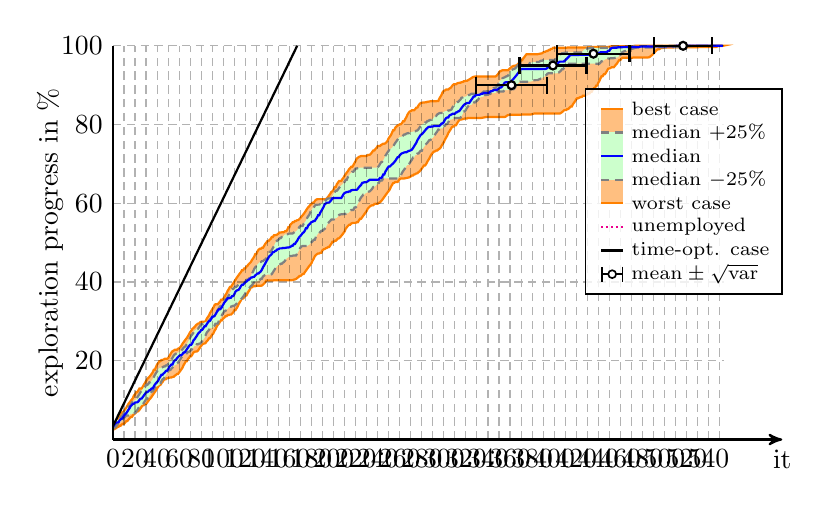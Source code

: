 \begin{tikzpicture}[thick]


% plot data, scaled to 8cm
\begin{scope}[yscale=0.05, xscale=0.014]
\draw[draw=orange, fill=orange!50] (0.00, 2.46) -- (1.00, 2.63) -- (2.00, 2.79) -- (3.00, 2.91) -- (4.00, 3.24) -- (5.00, 3.24) -- (6.00, 3.52) -- (7.00, 3.52) -- (8.00, 3.85) -- (9.00, 4.02) -- (10.00, 4.02) -- (11.00, 4.30) -- (12.00, 4.64) -- (13.00, 4.69) -- (14.00, 5.03) -- (15.00, 5.36) -- (16.00, 5.70) -- (17.00, 5.70) -- (18.00, 6.09) -- (19.00, 6.42) -- (20.00, 6.59) -- (21.00, 6.87) -- (22.00, 7.21) -- (23.00, 7.21) -- (24.00, 7.54) -- (25.00, 7.93) -- (26.00, 8.32) -- (27.00, 8.72) -- (28.00, 8.72) -- (29.00, 8.99) -- (30.00, 8.99) -- (31.00, 9.39) -- (32.00, 9.78) -- (33.00, 10.17) -- (34.00, 10.45) -- (35.00, 10.84) -- (36.00, 11.28) -- (37.00, 11.68) -- (38.00, 12.07) -- (39.00, 12.51) -- (40.00, 12.96) -- (41.00, 13.41) -- (42.00, 13.80) -- (43.00, 13.85) -- (44.00, 14.30) -- (45.00, 14.64) -- (46.00, 15.08) -- (47.00, 15.31) -- (48.00, 15.31) -- (49.00, 15.59) -- (50.00, 15.59) -- (51.00, 15.70) -- (52.00, 15.75) -- (53.00, 15.75) -- (54.00, 15.92) -- (55.00, 15.92) -- (56.00, 16.20) -- (57.00, 16.37) -- (58.00, 16.65) -- (59.00, 16.65) -- (60.00, 17.04) -- (61.00, 17.43) -- (62.00, 17.82) -- (63.00, 18.21) -- (64.00, 18.88) -- (65.00, 19.33) -- (66.00, 19.89) -- (67.00, 19.89) -- (68.00, 20.50) -- (69.00, 20.73) -- (70.00, 21.17) -- (71.00, 21.17) -- (72.00, 21.62) -- (73.00, 22.12) -- (74.00, 22.29) -- (75.00, 22.35) -- (76.00, 22.35) -- (77.00, 22.57) -- (78.00, 22.96) -- (79.00, 23.41) -- (80.00, 23.80) -- (81.00, 24.13) -- (82.00, 24.36) -- (83.00, 24.36) -- (84.00, 24.53) -- (85.00, 24.97) -- (86.00, 25.20) -- (87.00, 25.70) -- (88.00, 25.75) -- (89.00, 26.20) -- (90.00, 26.70) -- (91.00, 26.93) -- (92.00, 27.60) -- (93.00, 27.99) -- (94.00, 28.66) -- (95.00, 29.11) -- (96.00, 29.44) -- (97.00, 29.89) -- (98.00, 30.28) -- (99.00, 30.28) -- (100.00, 30.78) -- (101.00, 30.95) -- (102.00, 31.34) -- (103.00, 31.34) -- (104.00, 31.62) -- (105.00, 31.62) -- (106.00, 31.73) -- (107.00, 31.73) -- (108.00, 32.01) -- (109.00, 32.29) -- (110.00, 32.85) -- (111.00, 32.85) -- (112.00, 33.30) -- (113.00, 33.74) -- (114.00, 34.41) -- (115.00, 34.86) -- (116.00, 35.36) -- (117.00, 35.81) -- (118.00, 35.81) -- (119.00, 36.09) -- (120.00, 36.59) -- (121.00, 36.59) -- (122.00, 37.15) -- (123.00, 37.60) -- (124.00, 38.04) -- (125.00, 38.66) -- (126.00, 38.66) -- (127.00, 38.94) -- (128.00, 38.94) -- (129.00, 38.94) -- (130.00, 39.05) -- (131.00, 39.05) -- (132.00, 39.05) -- (133.00, 39.05) -- (134.00, 39.05) -- (135.00, 39.11) -- (136.00, 39.33) -- (137.00, 39.61) -- (138.00, 39.94) -- (139.00, 40.39) -- (140.00, 40.39) -- (141.00, 40.39) -- (142.00, 40.39) -- (143.00, 40.39) -- (144.00, 40.39) -- (145.00, 40.39) -- (146.00, 40.45) -- (147.00, 40.45) -- (148.00, 40.45) -- (149.00, 40.45) -- (150.00, 40.45) -- (151.00, 40.45) -- (152.00, 40.45) -- (153.00, 40.45) -- (154.00, 40.45) -- (155.00, 40.45) -- (156.00, 40.45) -- (157.00, 40.45) -- (158.00, 40.45) -- (159.00, 40.45) -- (160.00, 40.45) -- (161.00, 40.45) -- (162.00, 40.45) -- (163.00, 40.50) -- (164.00, 40.61) -- (165.00, 40.67) -- (166.00, 40.78) -- (167.00, 41.01) -- (168.00, 41.23) -- (169.00, 41.51) -- (170.00, 41.51) -- (171.00, 41.79) -- (172.00, 42.07) -- (173.00, 42.07) -- (174.00, 42.51) -- (175.00, 42.91) -- (176.00, 43.30) -- (177.00, 43.69) -- (178.00, 44.08) -- (179.00, 44.41) -- (180.00, 44.80) -- (181.00, 45.47) -- (182.00, 45.92) -- (183.00, 46.54) -- (184.00, 46.87) -- (185.00, 47.09) -- (186.00, 47.26) -- (187.00, 47.26) -- (188.00, 47.43) -- (189.00, 47.43) -- (190.00, 48.10) -- (191.00, 48.32) -- (192.00, 48.38) -- (193.00, 48.60) -- (194.00, 48.66) -- (195.00, 48.88) -- (196.00, 48.88) -- (197.00, 49.33) -- (198.00, 49.72) -- (199.00, 50.22) -- (200.00, 50.22) -- (201.00, 50.50) -- (202.00, 50.50) -- (203.00, 50.78) -- (204.00, 51.06) -- (205.00, 51.12) -- (206.00, 51.40) -- (207.00, 51.73) -- (208.00, 52.07) -- (209.00, 52.46) -- (210.00, 52.85) -- (211.00, 53.52) -- (212.00, 53.91) -- (213.00, 54.25) -- (214.00, 54.53) -- (215.00, 54.53) -- (216.00, 54.86) -- (217.00, 54.97) -- (218.00, 55.03) -- (219.00, 55.03) -- (220.00, 55.03) -- (221.00, 55.20) -- (222.00, 55.20) -- (223.00, 55.64) -- (224.00, 56.09) -- (225.00, 56.09) -- (226.00, 56.48) -- (227.00, 56.87) -- (228.00, 57.26) -- (229.00, 57.65) -- (230.00, 58.04) -- (231.00, 58.66) -- (232.00, 58.94) -- (233.00, 59.22) -- (234.00, 59.39) -- (235.00, 59.50) -- (236.00, 59.50) -- (237.00, 59.83) -- (238.00, 59.89) -- (239.00, 59.89) -- (240.00, 59.89) -- (241.00, 60.11) -- (242.00, 60.22) -- (243.00, 60.50) -- (244.00, 60.84) -- (245.00, 61.23) -- (246.00, 61.62) -- (247.00, 62.01) -- (248.00, 62.40) -- (249.00, 62.79) -- (250.00, 63.13) -- (251.00, 63.52) -- (252.00, 64.19) -- (253.00, 64.64) -- (254.00, 65.14) -- (255.00, 65.20) -- (256.00, 65.42) -- (257.00, 65.42) -- (258.00, 65.42) -- (259.00, 65.70) -- (260.00, 66.15) -- (261.00, 66.31) -- (262.00, 66.31) -- (263.00, 66.31) -- (264.00, 66.31) -- (265.00, 66.37) -- (266.00, 66.42) -- (267.00, 66.48) -- (268.00, 66.54) -- (269.00, 66.65) -- (270.00, 66.82) -- (271.00, 67.04) -- (272.00, 67.04) -- (273.00, 67.32) -- (274.00, 67.37) -- (275.00, 67.60) -- (276.00, 67.60) -- (277.00, 67.93) -- (278.00, 68.10) -- (279.00, 68.44) -- (280.00, 68.83) -- (281.00, 69.22) -- (282.00, 69.61) -- (283.00, 69.61) -- (284.00, 70.00) -- (285.00, 70.56) -- (286.00, 71.01) -- (287.00, 71.45) -- (288.00, 72.07) -- (289.00, 72.51) -- (290.00, 72.85) -- (291.00, 73.13) -- (292.00, 73.18) -- (293.00, 73.41) -- (294.00, 73.41) -- (295.00, 73.69) -- (296.00, 73.85) -- (297.00, 74.13) -- (298.00, 74.64) -- (299.00, 75.08) -- (300.00, 75.53) -- (301.00, 76.20) -- (302.00, 76.65) -- (303.00, 77.15) -- (304.00, 77.82) -- (305.00, 78.27) -- (306.00, 78.72) -- (307.00, 79.22) -- (308.00, 79.50) -- (309.00, 79.50) -- (310.00, 79.83) -- (311.00, 79.83) -- (312.00, 80.28) -- (313.00, 80.78) -- (314.00, 81.12) -- (315.00, 81.28) -- (316.00, 81.28) -- (317.00, 81.40) -- (318.00, 81.40) -- (319.00, 81.56) -- (320.00, 81.56) -- (321.00, 81.56) -- (322.00, 81.68) -- (323.00, 81.68) -- (324.00, 81.68) -- (325.00, 81.68) -- (326.00, 81.68) -- (327.00, 81.68) -- (328.00, 81.68) -- (329.00, 81.68) -- (330.00, 81.68) -- (331.00, 81.68) -- (332.00, 81.68) -- (333.00, 81.68) -- (334.00, 81.68) -- (335.00, 81.73) -- (336.00, 81.79) -- (337.00, 81.84) -- (338.00, 81.90) -- (339.00, 81.90) -- (340.00, 81.90) -- (341.00, 81.90) -- (342.00, 81.90) -- (343.00, 81.90) -- (344.00, 81.90) -- (345.00, 81.90) -- (346.00, 81.90) -- (347.00, 81.90) -- (348.00, 81.90) -- (349.00, 81.90) -- (350.00, 81.90) -- (351.00, 81.90) -- (352.00, 81.90) -- (353.00, 81.90) -- (354.00, 81.90) -- (355.00, 81.90) -- (356.00, 82.01) -- (357.00, 82.23) -- (358.00, 82.40) -- (359.00, 82.46) -- (360.00, 82.46) -- (361.00, 82.51) -- (362.00, 82.51) -- (363.00, 82.51) -- (364.00, 82.51) -- (365.00, 82.51) -- (366.00, 82.51) -- (367.00, 82.51) -- (368.00, 82.51) -- (369.00, 82.51) -- (370.00, 82.51) -- (371.00, 82.57) -- (372.00, 82.57) -- (373.00, 82.57) -- (374.00, 82.57) -- (375.00, 82.57) -- (376.00, 82.57) -- (377.00, 82.57) -- (378.00, 82.57) -- (379.00, 82.57) -- (380.00, 82.63) -- (381.00, 82.74) -- (382.00, 82.79) -- (383.00, 82.79) -- (384.00, 82.79) -- (385.00, 82.79) -- (386.00, 82.79) -- (387.00, 82.79) -- (388.00, 82.79) -- (389.00, 82.79) -- (390.00, 82.79) -- (391.00, 82.79) -- (392.00, 82.79) -- (393.00, 82.79) -- (394.00, 82.79) -- (395.00, 82.79) -- (396.00, 82.79) -- (397.00, 82.79) -- (398.00, 82.79) -- (399.00, 82.79) -- (400.00, 82.79) -- (401.00, 82.79) -- (402.00, 82.79) -- (403.00, 82.79) -- (404.00, 82.79) -- (405.00, 82.79) -- (406.00, 82.91) -- (407.00, 83.13) -- (408.00, 83.35) -- (409.00, 83.63) -- (410.00, 83.69) -- (411.00, 83.69) -- (412.00, 83.97) -- (413.00, 83.97) -- (414.00, 84.30) -- (415.00, 84.58) -- (416.00, 84.58) -- (417.00, 85.14) -- (418.00, 85.53) -- (419.00, 85.92) -- (420.00, 86.42) -- (421.00, 86.70) -- (422.00, 86.70) -- (423.00, 86.87) -- (424.00, 86.98) -- (425.00, 86.98) -- (426.00, 87.32) -- (427.00, 87.32) -- (428.00, 87.32) -- (429.00, 87.49) -- (430.00, 87.65) -- (431.00, 87.88) -- (432.00, 87.88) -- (433.00, 88.32) -- (434.00, 88.32) -- (435.00, 88.88) -- (436.00, 89.22) -- (437.00, 89.22) -- (438.00, 89.89) -- (439.00, 89.89) -- (440.00, 90.61) -- (441.00, 91.06) -- (442.00, 91.73) -- (443.00, 92.29) -- (444.00, 92.29) -- (445.00, 92.79) -- (446.00, 92.79) -- (447.00, 93.18) -- (448.00, 93.69) -- (449.00, 94.19) -- (450.00, 94.25) -- (451.00, 94.36) -- (452.00, 94.53) -- (453.00, 94.53) -- (454.00, 94.53) -- (455.00, 94.86) -- (456.00, 95.20) -- (457.00, 95.53) -- (458.00, 95.98) -- (459.00, 96.37) -- (460.00, 96.37) -- (461.00, 96.76) -- (462.00, 96.98) -- (463.00, 96.98) -- (464.00, 96.98) -- (465.00, 96.98) -- (466.00, 96.98) -- (467.00, 96.98) -- (468.00, 96.98) -- (469.00, 96.98) -- (470.00, 96.98) -- (471.00, 96.98) -- (472.00, 97.04) -- (473.00, 97.04) -- (474.00, 97.04) -- (475.00, 97.04) -- (476.00, 97.04) -- (477.00, 97.04) -- (478.00, 97.04) -- (479.00, 97.04) -- (480.00, 97.04) -- (481.00, 97.04) -- (482.00, 97.04) -- (483.00, 97.04) -- (484.00, 97.04) -- (485.00, 97.04) -- (486.00, 97.09) -- (487.00, 97.26) -- (488.00, 97.49) -- (489.00, 97.71) -- (490.00, 97.99) -- (491.00, 98.32) -- (492.00, 98.66) -- (493.00, 98.94) -- (494.00, 99.11) -- (495.00, 99.11) -- (496.00, 99.27) -- (497.00, 99.44) -- (498.00, 99.44) -- (499.00, 99.50) -- (500.00, 99.55) -- (501.00, 99.55) -- (502.00, 99.55) -- (503.00, 99.55) -- (504.00, 99.55) -- (505.00, 99.55) -- (506.00, 99.55) -- (507.00, 99.55) -- (508.00, 99.55) -- (509.00, 99.66) -- (510.00, 99.66) -- (511.00, 99.66) -- (512.00, 99.66) -- (513.00, 99.66) -- (514.00, 99.66) -- (515.00, 99.66) -- (516.00, 99.66) -- (517.00, 99.66) -- (518.00, 99.66) -- (519.00, 99.66) -- (520.00, 99.66) -- (521.00, 99.66) -- (522.00, 99.66) -- (523.00, 99.66) -- (524.00, 99.66) -- (525.00, 99.66) -- (526.00, 99.66) -- (527.00, 99.66) -- (528.00, 99.66) -- (529.00, 99.66) -- (530.00, 99.66) -- (531.00, 99.66) -- (532.00, 99.72) -- (533.00, 99.72) -- (534.00, 99.72) -- (535.00, 99.72) -- (536.00, 99.72) -- (537.00, 99.72) -- (538.00, 99.72) -- (539.00, 99.72) -- (540.00, 99.72) -- (541.00, 99.72) -- (542.00, 99.72) -- (543.00, 99.72) -- (544.00, 99.72) -- (545.00, 99.72) -- (546.00, 99.72) -- (547.00, 99.72) -- (548.00, 99.83) -- (549.00, 99.94) -- (550.00, 99.94) -- (551.00, 99.94) -- (552.00, 99.94) -- (553.00, 100.00) -- (553.00, 100.00) -- (552.00, 100.00) -- (551.00, 100.00) -- (550.00, 100.00) -- (549.00, 100.00) -- (548.00, 100.00) -- (547.00, 100.00) -- (546.00, 100.00) -- (545.00, 100.00) -- (544.00, 100.00) -- (543.00, 100.00) -- (542.00, 100.00) -- (541.00, 100.00) -- (540.00, 100.00) -- (539.00, 100.00) -- (538.00, 100.00) -- (537.00, 100.00) -- (536.00, 100.00) -- (535.00, 100.00) -- (534.00, 100.00) -- (533.00, 100.00) -- (532.00, 100.00) -- (531.00, 100.00) -- (530.00, 100.00) -- (529.00, 100.00) -- (528.00, 100.00) -- (527.00, 100.00) -- (526.00, 100.00) -- (525.00, 100.00) -- (524.00, 100.00) -- (523.00, 100.00) -- (522.00, 100.00) -- (521.00, 100.00) -- (520.00, 100.00) -- (519.00, 100.00) -- (518.00, 100.00) -- (517.00, 100.00) -- (516.00, 100.00) -- (515.00, 100.00) -- (514.00, 100.00) -- (513.00, 100.00) -- (512.00, 100.00) -- (511.00, 100.00) -- (510.00, 100.00) -- (509.00, 100.00) -- (508.00, 100.00) -- (507.00, 100.00) -- (506.00, 100.00) -- (505.00, 100.00) -- (504.00, 100.00) -- (503.00, 100.00) -- (502.00, 100.00) -- (501.00, 100.00) -- (500.00, 100.00) -- (499.00, 100.00) -- (498.00, 100.00) -- (497.00, 100.00) -- (496.00, 100.00) -- (495.00, 100.00) -- (494.00, 100.00) -- (493.00, 100.00) -- (492.00, 100.00) -- (491.00, 100.00) -- (490.00, 100.00) -- (489.00, 100.00) -- (488.00, 100.00) -- (487.00, 100.00) -- (486.00, 100.00) -- (485.00, 100.00) -- (484.00, 100.00) -- (483.00, 100.00) -- (482.00, 100.00) -- (481.00, 100.00) -- (480.00, 100.00) -- (479.00, 100.00) -- (478.00, 100.00) -- (477.00, 100.00) -- (476.00, 100.00) -- (475.00, 100.00) -- (474.00, 100.00) -- (473.00, 100.00) -- (472.00, 99.94) -- (471.00, 99.89) -- (470.00, 99.89) -- (469.00, 99.89) -- (468.00, 99.89) -- (467.00, 99.89) -- (466.00, 99.89) -- (465.00, 99.89) -- (464.00, 99.89) -- (463.00, 99.89) -- (462.00, 99.89) -- (461.00, 99.89) -- (460.00, 99.89) -- (459.00, 99.89) -- (458.00, 99.89) -- (457.00, 99.89) -- (456.00, 99.89) -- (455.00, 99.89) -- (454.00, 99.89) -- (453.00, 99.89) -- (452.00, 99.89) -- (451.00, 99.83) -- (450.00, 99.78) -- (449.00, 99.72) -- (448.00, 99.72) -- (447.00, 99.72) -- (446.00, 99.72) -- (445.00, 99.72) -- (444.00, 99.72) -- (443.00, 99.72) -- (442.00, 99.72) -- (441.00, 99.72) -- (440.00, 99.72) -- (439.00, 99.72) -- (438.00, 99.72) -- (437.00, 99.72) -- (436.00, 99.72) -- (435.00, 99.72) -- (434.00, 99.61) -- (433.00, 99.61) -- (432.00, 99.61) -- (431.00, 99.61) -- (430.00, 99.55) -- (429.00, 99.55) -- (428.00, 99.55) -- (427.00, 99.55) -- (426.00, 99.55) -- (425.00, 99.55) -- (424.00, 99.55) -- (423.00, 99.55) -- (422.00, 99.55) -- (421.00, 99.55) -- (420.00, 99.55) -- (419.00, 99.55) -- (418.00, 99.55) -- (417.00, 99.55) -- (416.00, 99.55) -- (415.00, 99.55) -- (414.00, 99.55) -- (413.00, 99.55) -- (412.00, 99.55) -- (411.00, 99.50) -- (410.00, 99.50) -- (409.00, 99.50) -- (408.00, 99.50) -- (407.00, 99.50) -- (406.00, 99.50) -- (405.00, 99.50) -- (404.00, 99.50) -- (403.00, 99.50) -- (402.00, 99.50) -- (401.00, 99.50) -- (400.00, 99.50) -- (399.00, 99.50) -- (398.00, 99.22) -- (397.00, 99.22) -- (396.00, 98.94) -- (395.00, 98.94) -- (394.00, 98.66) -- (393.00, 98.66) -- (392.00, 98.49) -- (391.00, 98.44) -- (390.00, 98.32) -- (389.00, 98.10) -- (388.00, 98.04) -- (387.00, 97.99) -- (386.00, 97.93) -- (385.00, 97.88) -- (384.00, 97.88) -- (383.00, 97.88) -- (382.00, 97.88) -- (381.00, 97.88) -- (380.00, 97.88) -- (379.00, 97.88) -- (378.00, 97.88) -- (377.00, 97.88) -- (376.00, 97.88) -- (375.00, 97.88) -- (374.00, 97.54) -- (373.00, 97.15) -- (372.00, 96.82) -- (371.00, 96.31) -- (370.00, 96.31) -- (369.00, 95.92) -- (368.00, 95.64) -- (367.00, 95.31) -- (366.00, 95.08) -- (365.00, 94.97) -- (364.00, 94.97) -- (363.00, 94.86) -- (362.00, 94.75) -- (361.00, 94.53) -- (360.00, 94.30) -- (359.00, 94.02) -- (358.00, 93.80) -- (357.00, 93.80) -- (356.00, 93.80) -- (355.00, 93.80) -- (354.00, 93.80) -- (353.00, 93.80) -- (352.00, 93.58) -- (351.00, 93.58) -- (350.00, 93.18) -- (349.00, 92.79) -- (348.00, 92.46) -- (347.00, 92.23) -- (346.00, 92.23) -- (345.00, 92.23) -- (344.00, 92.23) -- (343.00, 92.23) -- (342.00, 92.23) -- (341.00, 92.23) -- (340.00, 92.23) -- (339.00, 92.23) -- (338.00, 92.23) -- (337.00, 92.18) -- (336.00, 92.18) -- (335.00, 92.18) -- (334.00, 92.18) -- (333.00, 92.18) -- (332.00, 92.18) -- (331.00, 92.18) -- (330.00, 92.18) -- (329.00, 92.18) -- (328.00, 92.18) -- (327.00, 92.12) -- (326.00, 92.01) -- (325.00, 91.79) -- (324.00, 91.62) -- (323.00, 91.45) -- (322.00, 91.28) -- (321.00, 91.12) -- (320.00, 91.12) -- (319.00, 91.01) -- (318.00, 91.01) -- (317.00, 90.78) -- (316.00, 90.78) -- (315.00, 90.61) -- (314.00, 90.61) -- (313.00, 90.56) -- (312.00, 90.45) -- (311.00, 90.22) -- (310.00, 90.22) -- (309.00, 90.22) -- (308.00, 90.00) -- (307.00, 89.61) -- (306.00, 89.27) -- (305.00, 89.16) -- (304.00, 88.88) -- (303.00, 88.88) -- (302.00, 88.88) -- (301.00, 88.66) -- (300.00, 88.55) -- (299.00, 88.27) -- (298.00, 87.60) -- (297.00, 87.09) -- (296.00, 86.65) -- (295.00, 85.98) -- (294.00, 85.98) -- (293.00, 85.92) -- (292.00, 85.92) -- (291.00, 85.92) -- (290.00, 85.92) -- (289.00, 85.92) -- (288.00, 85.92) -- (287.00, 85.87) -- (286.00, 85.81) -- (285.00, 85.81) -- (284.00, 85.64) -- (283.00, 85.64) -- (282.00, 85.59) -- (281.00, 85.59) -- (280.00, 85.53) -- (279.00, 85.47) -- (278.00, 85.20) -- (277.00, 84.86) -- (276.00, 84.30) -- (275.00, 84.30) -- (274.00, 83.91) -- (273.00, 83.63) -- (272.00, 83.63) -- (271.00, 83.63) -- (270.00, 83.41) -- (269.00, 83.30) -- (268.00, 82.96) -- (267.00, 82.51) -- (266.00, 81.84) -- (265.00, 81.40) -- (264.00, 80.84) -- (263.00, 80.84) -- (262.00, 80.34) -- (261.00, 80.06) -- (260.00, 80.06) -- (259.00, 79.83) -- (258.00, 79.78) -- (257.00, 79.50) -- (256.00, 79.22) -- (255.00, 78.55) -- (254.00, 78.55) -- (253.00, 77.93) -- (252.00, 77.32) -- (251.00, 76.93) -- (250.00, 76.54) -- (249.00, 75.92) -- (248.00, 75.53) -- (247.00, 75.25) -- (246.00, 75.14) -- (245.00, 75.14) -- (244.00, 74.97) -- (243.00, 74.80) -- (242.00, 74.53) -- (241.00, 74.53) -- (240.00, 74.53) -- (239.00, 74.08) -- (238.00, 73.80) -- (237.00, 73.41) -- (236.00, 73.41) -- (235.00, 73.02) -- (234.00, 72.63) -- (233.00, 72.35) -- (232.00, 72.29) -- (231.00, 72.29) -- (230.00, 72.01) -- (229.00, 72.01) -- (228.00, 72.01) -- (227.00, 72.01) -- (226.00, 72.01) -- (225.00, 72.01) -- (224.00, 71.90) -- (223.00, 71.79) -- (222.00, 71.56) -- (221.00, 71.34) -- (220.00, 70.73) -- (219.00, 70.22) -- (218.00, 69.72) -- (217.00, 69.27) -- (216.00, 69.27) -- (215.00, 68.94) -- (214.00, 68.66) -- (213.00, 68.16) -- (212.00, 67.82) -- (211.00, 67.43) -- (210.00, 66.98) -- (209.00, 66.48) -- (208.00, 66.15) -- (207.00, 65.64) -- (206.00, 65.64) -- (205.00, 65.64) -- (204.00, 65.25) -- (203.00, 64.86) -- (202.00, 64.13) -- (201.00, 64.13) -- (200.00, 63.46) -- (199.00, 63.02) -- (198.00, 62.91) -- (197.00, 62.40) -- (196.00, 62.01) -- (195.00, 61.62) -- (194.00, 61.28) -- (193.00, 61.06) -- (192.00, 61.06) -- (191.00, 61.06) -- (190.00, 61.06) -- (189.00, 61.06) -- (188.00, 61.06) -- (187.00, 61.06) -- (186.00, 61.06) -- (185.00, 61.01) -- (184.00, 60.89) -- (183.00, 60.56) -- (182.00, 60.17) -- (181.00, 60.17) -- (180.00, 59.83) -- (179.00, 59.61) -- (178.00, 59.27) -- (177.00, 58.99) -- (176.00, 58.60) -- (175.00, 58.16) -- (174.00, 57.71) -- (173.00, 57.32) -- (172.00, 56.98) -- (171.00, 56.65) -- (170.00, 56.31) -- (169.00, 55.98) -- (168.00, 55.75) -- (167.00, 55.70) -- (166.00, 55.53) -- (165.00, 55.53) -- (164.00, 55.20) -- (163.00, 55.20) -- (162.00, 54.86) -- (161.00, 54.64) -- (160.00, 53.91) -- (159.00, 53.91) -- (158.00, 53.24) -- (157.00, 52.91) -- (156.00, 52.91) -- (155.00, 52.68) -- (154.00, 52.63) -- (153.00, 52.63) -- (152.00, 52.57) -- (151.00, 52.57) -- (150.00, 52.29) -- (149.00, 52.07) -- (148.00, 51.96) -- (147.00, 51.90) -- (146.00, 51.90) -- (145.00, 51.45) -- (144.00, 51.45) -- (143.00, 50.95) -- (142.00, 50.73) -- (141.00, 50.39) -- (140.00, 50.39) -- (139.00, 50.00) -- (138.00, 49.66) -- (137.00, 49.16) -- (136.00, 48.72) -- (135.00, 48.72) -- (134.00, 48.44) -- (133.00, 48.44) -- (132.00, 48.21) -- (131.00, 47.77) -- (130.00, 47.09) -- (129.00, 47.09) -- (128.00, 46.42) -- (127.00, 45.98) -- (126.00, 45.59) -- (125.00, 45.08) -- (124.00, 44.80) -- (123.00, 44.53) -- (122.00, 44.13) -- (121.00, 43.91) -- (120.00, 43.46) -- (119.00, 43.46) -- (118.00, 43.02) -- (117.00, 43.02) -- (116.00, 42.51) -- (115.00, 42.18) -- (114.00, 41.79) -- (113.00, 41.40) -- (112.00, 41.01) -- (111.00, 40.50) -- (110.00, 40.11) -- (109.00, 39.66) -- (108.00, 39.22) -- (107.00, 38.72) -- (106.00, 38.72) -- (105.00, 38.21) -- (104.00, 37.77) -- (103.00, 37.15) -- (102.00, 36.70) -- (101.00, 36.15) -- (100.00, 35.75) -- (99.00, 35.53) -- (98.00, 35.53) -- (97.00, 34.97) -- (96.00, 34.69) -- (95.00, 34.36) -- (94.00, 34.36) -- (93.00, 34.36) -- (92.00, 34.08) -- (91.00, 33.46) -- (90.00, 33.07) -- (89.00, 32.57) -- (88.00, 32.12) -- (87.00, 31.45) -- (86.00, 31.12) -- (85.00, 30.67) -- (84.00, 30.06) -- (83.00, 29.89) -- (82.00, 29.89) -- (81.00, 29.89) -- (80.00, 29.89) -- (79.00, 29.78) -- (78.00, 29.44) -- (77.00, 29.44) -- (76.00, 29.22) -- (75.00, 28.94) -- (74.00, 28.60) -- (73.00, 28.32) -- (72.00, 28.10) -- (71.00, 27.65) -- (70.00, 27.26) -- (69.00, 26.76) -- (68.00, 26.26) -- (67.00, 25.81) -- (66.00, 25.47) -- (65.00, 25.08) -- (64.00, 24.69) -- (63.00, 24.30) -- (62.00, 23.80) -- (61.00, 23.46) -- (60.00, 23.18) -- (59.00, 23.07) -- (58.00, 22.79) -- (57.00, 22.79) -- (56.00, 22.79) -- (55.00, 22.57) -- (54.00, 22.46) -- (53.00, 22.12) -- (52.00, 21.62) -- (51.00, 21.12) -- (50.00, 20.67) -- (49.00, 20.50) -- (48.00, 20.50) -- (47.00, 20.50) -- (46.00, 20.34) -- (45.00, 20.22) -- (44.00, 20.22) -- (43.00, 19.89) -- (42.00, 19.89) -- (41.00, 19.39) -- (40.00, 19.05) -- (39.00, 18.44) -- (38.00, 17.71) -- (37.00, 17.71) -- (36.00, 17.04) -- (35.00, 16.65) -- (34.00, 16.26) -- (33.00, 15.92) -- (32.00, 15.64) -- (31.00, 15.31) -- (30.00, 14.86) -- (29.00, 14.36) -- (28.00, 13.91) -- (27.00, 13.41) -- (26.00, 12.96) -- (25.00, 12.96) -- (24.00, 12.96) -- (23.00, 12.46) -- (22.00, 12.01) -- (21.00, 12.01) -- (20.00, 11.45) -- (19.00, 11.17) -- (18.00, 10.50) -- (17.00, 10.11) -- (16.00, 9.78) -- (15.00, 9.39) -- (14.00, 9.05) -- (13.00, 8.55) -- (12.00, 8.04) -- (11.00, 7.60) -- (10.00, 7.26) -- (9.00, 6.87) -- (8.00, 6.87) -- (7.00, 6.59) -- (6.00, 6.03) -- (5.00, 5.59) -- (4.00, 5.08) -- (3.00, 4.69) -- (2.00, 4.41) -- (1.00, 4.08) -- (0.00, 3.41);
\draw[gray, densely dashed, fill=green!20] (0.00, 2.63) -- (1.00, 2.91) -- (2.00, 3.13) -- (3.00, 3.35) -- (4.00, 3.85) -- (5.00, 4.08) -- (6.00, 4.36) -- (7.00, 4.53) -- (8.00, 4.86) -- (9.00, 5.03) -- (10.00, 5.53) -- (11.00, 5.81) -- (12.00, 6.09) -- (13.00, 6.09) -- (14.00, 6.09) -- (15.00, 6.20) -- (16.00, 6.54) -- (17.00, 6.54) -- (18.00, 6.59) -- (19.00, 6.59) -- (20.00, 6.76) -- (21.00, 7.09) -- (22.00, 7.43) -- (23.00, 7.99) -- (24.00, 8.32) -- (25.00, 8.60) -- (26.00, 8.88) -- (27.00, 8.88) -- (28.00, 9.33) -- (29.00, 9.78) -- (30.00, 10.22) -- (31.00, 10.34) -- (32.00, 10.73) -- (33.00, 11.17) -- (34.00, 11.68) -- (35.00, 12.18) -- (36.00, 12.23) -- (37.00, 12.68) -- (38.00, 13.18) -- (39.00, 13.52) -- (40.00, 13.52) -- (41.00, 13.69) -- (42.00, 13.85) -- (43.00, 14.19) -- (44.00, 14.86) -- (45.00, 15.31) -- (46.00, 15.42) -- (47.00, 16.03) -- (48.00, 16.37) -- (49.00, 16.82) -- (50.00, 17.32) -- (51.00, 17.65) -- (52.00, 17.65) -- (53.00, 17.99) -- (54.00, 18.27) -- (55.00, 18.60) -- (56.00, 18.88) -- (57.00, 18.94) -- (58.00, 19.22) -- (59.00, 19.55) -- (60.00, 19.94) -- (61.00, 20.34) -- (62.00, 20.84) -- (63.00, 21.17) -- (64.00, 21.62) -- (65.00, 21.73) -- (66.00, 21.90) -- (67.00, 21.90) -- (68.00, 22.23) -- (69.00, 22.29) -- (70.00, 22.51) -- (71.00, 22.74) -- (72.00, 23.07) -- (73.00, 23.41) -- (74.00, 23.80) -- (75.00, 23.80) -- (76.00, 24.19) -- (77.00, 24.19) -- (78.00, 24.36) -- (79.00, 24.36) -- (80.00, 24.64) -- (81.00, 25.03) -- (82.00, 25.42) -- (83.00, 25.81) -- (84.00, 26.48) -- (85.00, 27.15) -- (86.00, 27.49) -- (87.00, 27.82) -- (88.00, 28.27) -- (89.00, 28.27) -- (90.00, 28.27) -- (91.00, 28.66) -- (92.00, 28.88) -- (93.00, 29.44) -- (94.00, 29.44) -- (95.00, 29.44) -- (96.00, 30.11) -- (97.00, 30.56) -- (98.00, 31.06) -- (99.00, 31.73) -- (100.00, 32.12) -- (101.00, 32.63) -- (102.00, 32.63) -- (103.00, 33.18) -- (104.00, 33.18) -- (105.00, 33.63) -- (106.00, 33.74) -- (107.00, 33.74) -- (108.00, 33.85) -- (109.00, 33.97) -- (110.00, 33.97) -- (111.00, 34.19) -- (112.00, 34.47) -- (113.00, 34.80) -- (114.00, 35.14) -- (115.00, 35.47) -- (116.00, 35.59) -- (117.00, 35.92) -- (118.00, 36.26) -- (119.00, 36.65) -- (120.00, 37.15) -- (121.00, 37.54) -- (122.00, 37.93) -- (123.00, 38.32) -- (124.00, 38.60) -- (125.00, 38.99) -- (126.00, 39.16) -- (127.00, 39.61) -- (128.00, 39.89) -- (129.00, 40.00) -- (130.00, 40.17) -- (131.00, 40.17) -- (132.00, 40.45) -- (133.00, 40.45) -- (134.00, 40.84) -- (135.00, 40.84) -- (136.00, 41.40) -- (137.00, 41.62) -- (138.00, 41.79) -- (139.00, 41.79) -- (140.00, 41.90) -- (141.00, 41.90) -- (142.00, 41.90) -- (143.00, 41.90) -- (144.00, 42.01) -- (145.00, 42.46) -- (146.00, 42.91) -- (147.00, 43.35) -- (148.00, 43.80) -- (149.00, 44.08) -- (150.00, 44.36) -- (151.00, 44.36) -- (152.00, 44.64) -- (153.00, 44.64) -- (154.00, 44.92) -- (155.00, 45.08) -- (156.00, 45.42) -- (157.00, 45.87) -- (158.00, 46.09) -- (159.00, 46.31) -- (160.00, 46.31) -- (161.00, 46.59) -- (162.00, 46.59) -- (163.00, 46.70) -- (164.00, 46.76) -- (165.00, 46.76) -- (166.00, 46.76) -- (167.00, 47.21) -- (168.00, 47.71) -- (169.00, 48.21) -- (170.00, 48.77) -- (171.00, 49.05) -- (172.00, 49.16) -- (173.00, 49.16) -- (174.00, 49.16) -- (175.00, 49.16) -- (176.00, 49.16) -- (177.00, 49.33) -- (178.00, 49.50) -- (179.00, 49.83) -- (180.00, 50.11) -- (181.00, 50.39) -- (182.00, 50.73) -- (183.00, 50.73) -- (184.00, 51.45) -- (185.00, 51.90) -- (186.00, 52.40) -- (187.00, 52.40) -- (188.00, 52.74) -- (189.00, 53.02) -- (190.00, 53.02) -- (191.00, 53.30) -- (192.00, 53.52) -- (193.00, 53.85) -- (194.00, 54.53) -- (195.00, 54.92) -- (196.00, 55.25) -- (197.00, 55.53) -- (198.00, 55.87) -- (199.00, 55.87) -- (200.00, 55.87) -- (201.00, 56.03) -- (202.00, 56.31) -- (203.00, 56.31) -- (204.00, 56.65) -- (205.00, 57.04) -- (206.00, 57.15) -- (207.00, 57.21) -- (208.00, 57.21) -- (209.00, 57.26) -- (210.00, 57.26) -- (211.00, 57.32) -- (212.00, 57.43) -- (213.00, 57.43) -- (214.00, 57.71) -- (215.00, 57.99) -- (216.00, 58.32) -- (217.00, 58.32) -- (218.00, 58.32) -- (219.00, 58.94) -- (220.00, 58.94) -- (221.00, 59.27) -- (222.00, 59.94) -- (223.00, 60.39) -- (224.00, 61.06) -- (225.00, 61.51) -- (226.00, 61.84) -- (227.00, 62.23) -- (228.00, 62.23) -- (229.00, 62.57) -- (230.00, 62.68) -- (231.00, 62.85) -- (232.00, 62.96) -- (233.00, 63.07) -- (234.00, 63.35) -- (235.00, 63.69) -- (236.00, 64.13) -- (237.00, 64.13) -- (238.00, 64.41) -- (239.00, 64.75) -- (240.00, 64.80) -- (241.00, 65.14) -- (242.00, 65.75) -- (243.00, 65.75) -- (244.00, 65.81) -- (245.00, 66.31) -- (246.00, 66.31) -- (247.00, 66.31) -- (248.00, 66.31) -- (249.00, 66.31) -- (250.00, 66.31) -- (251.00, 66.31) -- (252.00, 66.31) -- (253.00, 66.31) -- (254.00, 66.31) -- (255.00, 66.31) -- (256.00, 66.31) -- (257.00, 66.31) -- (258.00, 66.31) -- (259.00, 66.76) -- (260.00, 67.04) -- (261.00, 67.04) -- (262.00, 67.71) -- (263.00, 68.16) -- (264.00, 68.55) -- (265.00, 68.94) -- (266.00, 69.44) -- (267.00, 69.78) -- (268.00, 69.78) -- (269.00, 70.17) -- (270.00, 70.67) -- (271.00, 71.06) -- (272.00, 71.62) -- (273.00, 71.62) -- (274.00, 72.23) -- (275.00, 72.23) -- (276.00, 72.63) -- (277.00, 72.63) -- (278.00, 73.02) -- (279.00, 73.35) -- (280.00, 73.35) -- (281.00, 73.97) -- (282.00, 74.30) -- (283.00, 74.69) -- (284.00, 75.08) -- (285.00, 75.36) -- (286.00, 75.75) -- (287.00, 76.09) -- (288.00, 76.09) -- (289.00, 76.59) -- (290.00, 76.59) -- (291.00, 77.09) -- (292.00, 77.49) -- (293.00, 77.88) -- (294.00, 78.27) -- (295.00, 78.77) -- (296.00, 78.77) -- (297.00, 79.05) -- (298.00, 79.05) -- (299.00, 79.05) -- (300.00, 79.55) -- (301.00, 79.72) -- (302.00, 80.11) -- (303.00, 80.11) -- (304.00, 80.56) -- (305.00, 81.06) -- (306.00, 81.28) -- (307.00, 81.28) -- (308.00, 81.45) -- (309.00, 81.56) -- (310.00, 81.62) -- (311.00, 81.68) -- (312.00, 81.68) -- (313.00, 81.68) -- (314.00, 81.68) -- (315.00, 81.68) -- (316.00, 82.18) -- (317.00, 82.63) -- (318.00, 83.30) -- (319.00, 83.30) -- (320.00, 83.74) -- (321.00, 84.25) -- (322.00, 84.64) -- (323.00, 84.86) -- (324.00, 85.03) -- (325.00, 85.03) -- (326.00, 85.42) -- (327.00, 85.59) -- (328.00, 85.59) -- (329.00, 85.87) -- (330.00, 85.98) -- (331.00, 86.31) -- (332.00, 86.70) -- (333.00, 86.87) -- (334.00, 87.04) -- (335.00, 87.04) -- (336.00, 87.15) -- (337.00, 87.49) -- (338.00, 87.49) -- (339.00, 87.54) -- (340.00, 87.54) -- (341.00, 87.77) -- (342.00, 87.77) -- (343.00, 87.99) -- (344.00, 87.99) -- (345.00, 87.99) -- (346.00, 88.04) -- (347.00, 88.10) -- (348.00, 88.38) -- (349.00, 88.38) -- (350.00, 88.38) -- (351.00, 88.38) -- (352.00, 88.38) -- (353.00, 88.38) -- (354.00, 88.38) -- (355.00, 88.77) -- (356.00, 88.77) -- (357.00, 88.77) -- (358.00, 88.77) -- (359.00, 88.83) -- (360.00, 88.94) -- (361.00, 88.94) -- (362.00, 88.94) -- (363.00, 88.94) -- (364.00, 89.22) -- (365.00, 89.61) -- (366.00, 90.00) -- (367.00, 90.39) -- (368.00, 90.67) -- (369.00, 90.89) -- (370.00, 90.89) -- (371.00, 90.89) -- (372.00, 90.89) -- (373.00, 90.89) -- (374.00, 90.89) -- (375.00, 90.89) -- (376.00, 90.89) -- (377.00, 90.89) -- (378.00, 90.89) -- (379.00, 90.95) -- (380.00, 91.01) -- (381.00, 91.23) -- (382.00, 91.23) -- (383.00, 91.28) -- (384.00, 91.28) -- (385.00, 91.28) -- (386.00, 91.45) -- (387.00, 91.51) -- (388.00, 91.68) -- (389.00, 91.73) -- (390.00, 92.07) -- (391.00, 92.07) -- (392.00, 92.40) -- (393.00, 92.57) -- (394.00, 92.96) -- (395.00, 93.02) -- (396.00, 93.02) -- (397.00, 93.02) -- (398.00, 93.02) -- (399.00, 93.02) -- (400.00, 93.02) -- (401.00, 93.02) -- (402.00, 93.02) -- (403.00, 93.07) -- (404.00, 93.18) -- (405.00, 93.41) -- (406.00, 93.63) -- (407.00, 94.02) -- (408.00, 94.02) -- (409.00, 94.41) -- (410.00, 94.75) -- (411.00, 95.31) -- (412.00, 95.42) -- (413.00, 95.42) -- (414.00, 95.47) -- (415.00, 95.47) -- (416.00, 95.47) -- (417.00, 95.47) -- (418.00, 95.47) -- (419.00, 95.47) -- (420.00, 95.47) -- (421.00, 95.47) -- (422.00, 95.47) -- (423.00, 95.47) -- (424.00, 95.47) -- (425.00, 95.47) -- (426.00, 95.47) -- (427.00, 95.47) -- (428.00, 95.47) -- (429.00, 95.47) -- (430.00, 95.47) -- (431.00, 95.47) -- (432.00, 95.47) -- (433.00, 95.47) -- (434.00, 95.47) -- (435.00, 95.47) -- (436.00, 95.47) -- (437.00, 95.47) -- (438.00, 95.47) -- (439.00, 95.47) -- (440.00, 95.47) -- (441.00, 95.47) -- (442.00, 95.75) -- (443.00, 96.09) -- (444.00, 96.09) -- (445.00, 96.37) -- (446.00, 96.48) -- (447.00, 96.65) -- (448.00, 96.65) -- (449.00, 96.76) -- (450.00, 96.76) -- (451.00, 96.82) -- (452.00, 96.82) -- (453.00, 96.82) -- (454.00, 96.87) -- (455.00, 96.93) -- (456.00, 96.98) -- (457.00, 97.04) -- (458.00, 97.04) -- (459.00, 97.65) -- (460.00, 97.65) -- (461.00, 98.10) -- (462.00, 98.44) -- (463.00, 98.55) -- (464.00, 98.66) -- (465.00, 98.66) -- (466.00, 98.83) -- (467.00, 98.83) -- (468.00, 99.05) -- (469.00, 99.05) -- (470.00, 99.16) -- (471.00, 99.27) -- (472.00, 99.33) -- (473.00, 99.44) -- (474.00, 99.50) -- (475.00, 99.55) -- (476.00, 99.55) -- (477.00, 99.55) -- (478.00, 99.55) -- (479.00, 99.55) -- (480.00, 99.55) -- (481.00, 99.55) -- (482.00, 99.55) -- (483.00, 99.55) -- (484.00, 99.55) -- (485.00, 99.55) -- (486.00, 99.55) -- (487.00, 99.55) -- (488.00, 99.55) -- (489.00, 99.61) -- (490.00, 99.61) -- (491.00, 99.61) -- (492.00, 99.61) -- (493.00, 99.66) -- (494.00, 99.66) -- (495.00, 99.66) -- (496.00, 99.66) -- (497.00, 99.66) -- (498.00, 99.66) -- (499.00, 99.66) -- (500.00, 99.66) -- (501.00, 99.66) -- (502.00, 99.66) -- (503.00, 99.66) -- (504.00, 99.66) -- (505.00, 99.66) -- (506.00, 99.66) -- (507.00, 99.66) -- (508.00, 99.72) -- (509.00, 99.72) -- (510.00, 99.72) -- (511.00, 99.72) -- (512.00, 99.72) -- (513.00, 99.72) -- (514.00, 99.72) -- (515.00, 99.72) -- (516.00, 99.72) -- (517.00, 99.72) -- (518.00, 99.89) -- (519.00, 99.89) -- (520.00, 99.89) -- (521.00, 99.89) -- (522.00, 99.89) -- (523.00, 99.89) -- (524.00, 99.89) -- (525.00, 99.94) -- (526.00, 99.94) -- (527.00, 99.94) -- (528.00, 99.94) -- (529.00, 99.94) -- (530.00, 99.94) -- (531.00, 99.94) -- (532.00, 99.94) -- (533.00, 99.94) -- (534.00, 99.94) -- (535.00, 99.94) -- (536.00, 100.00) -- (537.00, 100.00) -- (538.00, 100.00) -- (539.00, 100.00) -- (540.00, 100.00) -- (541.00, 100.00) -- (542.00, 100.00) -- (543.00, 100.00) -- (544.00, 100.00) -- (545.00, 100.00) -- (546.00, 100.00) -- (547.00, 100.00) -- (548.00, 100.00) -- (549.00, 100.00) -- (550.00, 100.00) -- (551.00, 100.00) -- (552.00, 100.00) -- (553.00, 100.00) -- (553.00, 100.00) -- (552.00, 100.00) -- (551.00, 100.00) -- (550.00, 100.00) -- (549.00, 100.00) -- (548.00, 100.00) -- (547.00, 100.00) -- (546.00, 100.00) -- (545.00, 100.00) -- (544.00, 100.00) -- (543.00, 100.00) -- (542.00, 100.00) -- (541.00, 100.00) -- (540.00, 100.00) -- (539.00, 100.00) -- (538.00, 100.00) -- (537.00, 100.00) -- (536.00, 100.00) -- (535.00, 100.00) -- (534.00, 100.00) -- (533.00, 100.00) -- (532.00, 100.00) -- (531.00, 100.00) -- (530.00, 100.00) -- (529.00, 100.00) -- (528.00, 100.00) -- (527.00, 100.00) -- (526.00, 100.00) -- (525.00, 100.00) -- (524.00, 100.00) -- (523.00, 100.00) -- (522.00, 100.00) -- (521.00, 100.00) -- (520.00, 100.00) -- (519.00, 100.00) -- (518.00, 100.00) -- (517.00, 100.00) -- (516.00, 100.00) -- (515.00, 100.00) -- (514.00, 100.00) -- (513.00, 100.00) -- (512.00, 100.00) -- (511.00, 100.00) -- (510.00, 100.00) -- (509.00, 100.00) -- (508.00, 100.00) -- (507.00, 100.00) -- (506.00, 100.00) -- (505.00, 100.00) -- (504.00, 100.00) -- (503.00, 100.00) -- (502.00, 100.00) -- (501.00, 100.00) -- (500.00, 100.00) -- (499.00, 100.00) -- (498.00, 99.94) -- (497.00, 99.94) -- (496.00, 99.94) -- (495.00, 99.94) -- (494.00, 99.94) -- (493.00, 99.89) -- (492.00, 99.89) -- (491.00, 99.89) -- (490.00, 99.89) -- (489.00, 99.89) -- (488.00, 99.89) -- (487.00, 99.89) -- (486.00, 99.89) -- (485.00, 99.89) -- (484.00, 99.89) -- (483.00, 99.89) -- (482.00, 99.89) -- (481.00, 99.89) -- (480.00, 99.89) -- (479.00, 99.89) -- (478.00, 99.89) -- (477.00, 99.89) -- (476.00, 99.89) -- (475.00, 99.89) -- (474.00, 99.89) -- (473.00, 99.89) -- (472.00, 99.83) -- (471.00, 99.78) -- (470.00, 99.72) -- (469.00, 99.72) -- (468.00, 99.72) -- (467.00, 99.72) -- (466.00, 99.72) -- (465.00, 99.72) -- (464.00, 99.72) -- (463.00, 99.72) -- (462.00, 99.72) -- (461.00, 99.72) -- (460.00, 99.72) -- (459.00, 99.72) -- (458.00, 99.72) -- (457.00, 99.61) -- (456.00, 99.61) -- (455.00, 99.61) -- (454.00, 99.61) -- (453.00, 99.61) -- (452.00, 99.61) -- (451.00, 99.55) -- (450.00, 99.55) -- (449.00, 99.50) -- (448.00, 99.50) -- (447.00, 99.50) -- (446.00, 99.50) -- (445.00, 99.50) -- (444.00, 99.50) -- (443.00, 99.50) -- (442.00, 99.50) -- (441.00, 99.50) -- (440.00, 99.50) -- (439.00, 99.50) -- (438.00, 99.50) -- (437.00, 99.50) -- (436.00, 99.50) -- (435.00, 99.50) -- (434.00, 99.50) -- (433.00, 99.50) -- (432.00, 99.39) -- (431.00, 99.33) -- (430.00, 99.33) -- (429.00, 99.27) -- (428.00, 99.22) -- (427.00, 98.94) -- (426.00, 98.66) -- (425.00, 98.38) -- (424.00, 98.32) -- (423.00, 98.32) -- (422.00, 98.32) -- (421.00, 98.32) -- (420.00, 98.32) -- (419.00, 98.32) -- (418.00, 98.32) -- (417.00, 98.32) -- (416.00, 98.32) -- (415.00, 98.32) -- (414.00, 98.32) -- (413.00, 98.32) -- (412.00, 98.32) -- (411.00, 98.27) -- (410.00, 98.27) -- (409.00, 98.21) -- (408.00, 98.10) -- (407.00, 98.10) -- (406.00, 97.88) -- (405.00, 97.88) -- (404.00, 97.37) -- (403.00, 96.93) -- (402.00, 96.70) -- (401.00, 96.42) -- (400.00, 96.42) -- (399.00, 96.42) -- (398.00, 96.42) -- (397.00, 96.42) -- (396.00, 96.42) -- (395.00, 96.42) -- (394.00, 96.42) -- (393.00, 96.42) -- (392.00, 96.42) -- (391.00, 96.42) -- (390.00, 96.37) -- (389.00, 96.20) -- (388.00, 96.20) -- (387.00, 96.03) -- (386.00, 95.87) -- (385.00, 95.87) -- (384.00, 95.87) -- (383.00, 95.87) -- (382.00, 95.87) -- (381.00, 95.87) -- (380.00, 95.87) -- (379.00, 95.64) -- (378.00, 95.64) -- (377.00, 95.14) -- (376.00, 95.08) -- (375.00, 95.08) -- (374.00, 95.08) -- (373.00, 95.08) -- (372.00, 95.08) -- (371.00, 95.08) -- (370.00, 95.08) -- (369.00, 95.08) -- (368.00, 95.08) -- (367.00, 95.08) -- (366.00, 94.69) -- (365.00, 94.36) -- (364.00, 94.13) -- (363.00, 94.08) -- (362.00, 93.91) -- (361.00, 93.80) -- (360.00, 93.46) -- (359.00, 92.79) -- (358.00, 92.40) -- (357.00, 92.23) -- (356.00, 92.18) -- (355.00, 91.96) -- (354.00, 91.90) -- (353.00, 91.73) -- (352.00, 91.23) -- (351.00, 91.17) -- (350.00, 90.73) -- (349.00, 90.06) -- (348.00, 89.66) -- (347.00, 89.33) -- (346.00, 89.33) -- (345.00, 89.27) -- (344.00, 88.88) -- (343.00, 88.77) -- (342.00, 88.60) -- (341.00, 88.49) -- (340.00, 88.49) -- (339.00, 88.49) -- (338.00, 88.38) -- (337.00, 88.38) -- (336.00, 88.38) -- (335.00, 88.04) -- (334.00, 87.99) -- (333.00, 87.88) -- (332.00, 87.88) -- (331.00, 87.88) -- (330.00, 87.82) -- (329.00, 87.82) -- (328.00, 87.82) -- (327.00, 87.82) -- (326.00, 87.82) -- (325.00, 87.82) -- (324.00, 87.65) -- (323.00, 87.49) -- (322.00, 87.49) -- (321.00, 87.37) -- (320.00, 87.09) -- (319.00, 87.09) -- (318.00, 87.09) -- (317.00, 86.87) -- (316.00, 86.82) -- (315.00, 86.31) -- (314.00, 86.09) -- (313.00, 85.75) -- (312.00, 85.75) -- (311.00, 85.36) -- (310.00, 85.08) -- (309.00, 84.80) -- (308.00, 84.47) -- (307.00, 83.85) -- (306.00, 83.69) -- (305.00, 83.58) -- (304.00, 83.58) -- (303.00, 83.41) -- (302.00, 83.41) -- (301.00, 83.41) -- (300.00, 83.18) -- (299.00, 83.02) -- (298.00, 82.96) -- (297.00, 82.96) -- (296.00, 82.91) -- (295.00, 82.74) -- (294.00, 82.57) -- (293.00, 82.18) -- (292.00, 82.18) -- (291.00, 81.73) -- (290.00, 81.40) -- (289.00, 81.23) -- (288.00, 81.17) -- (287.00, 81.17) -- (286.00, 80.89) -- (285.00, 80.89) -- (284.00, 80.50) -- (283.00, 80.50) -- (282.00, 80.22) -- (281.00, 80.22) -- (280.00, 79.94) -- (279.00, 79.72) -- (278.00, 79.22) -- (277.00, 78.83) -- (276.00, 78.49) -- (275.00, 78.44) -- (274.00, 78.27) -- (273.00, 78.27) -- (272.00, 78.21) -- (271.00, 78.10) -- (270.00, 78.10) -- (269.00, 77.99) -- (268.00, 77.77) -- (267.00, 77.77) -- (266.00, 77.71) -- (265.00, 77.49) -- (264.00, 77.49) -- (263.00, 77.21) -- (262.00, 76.93) -- (261.00, 76.87) -- (260.00, 76.87) -- (259.00, 76.54) -- (258.00, 76.15) -- (257.00, 75.75) -- (256.00, 75.36) -- (255.00, 74.92) -- (254.00, 74.47) -- (253.00, 74.08) -- (252.00, 73.85) -- (251.00, 73.85) -- (250.00, 73.35) -- (249.00, 72.96) -- (248.00, 72.51) -- (247.00, 72.07) -- (246.00, 71.40) -- (245.00, 70.89) -- (244.00, 70.50) -- (243.00, 70.39) -- (242.00, 69.94) -- (241.00, 69.44) -- (240.00, 69.22) -- (239.00, 69.05) -- (238.00, 69.05) -- (237.00, 69.05) -- (236.00, 69.05) -- (235.00, 69.05) -- (234.00, 69.05) -- (233.00, 69.05) -- (232.00, 69.05) -- (231.00, 69.05) -- (230.00, 69.05) -- (229.00, 69.05) -- (228.00, 69.05) -- (227.00, 69.05) -- (226.00, 69.05) -- (225.00, 69.05) -- (224.00, 69.05) -- (223.00, 68.99) -- (222.00, 68.94) -- (221.00, 68.83) -- (220.00, 68.83) -- (219.00, 68.44) -- (218.00, 68.04) -- (217.00, 68.04) -- (216.00, 67.71) -- (215.00, 67.49) -- (214.00, 67.04) -- (213.00, 66.65) -- (212.00, 65.98) -- (211.00, 65.98) -- (210.00, 65.42) -- (209.00, 65.14) -- (208.00, 64.80) -- (207.00, 64.58) -- (206.00, 64.30) -- (205.00, 63.91) -- (204.00, 63.52) -- (203.00, 63.18) -- (202.00, 63.18) -- (201.00, 62.79) -- (200.00, 62.40) -- (199.00, 61.84) -- (198.00, 61.40) -- (197.00, 61.28) -- (196.00, 61.23) -- (195.00, 61.23) -- (194.00, 61.06) -- (193.00, 60.78) -- (192.00, 60.61) -- (191.00, 60.50) -- (190.00, 60.17) -- (189.00, 59.83) -- (188.00, 59.83) -- (187.00, 59.66) -- (186.00, 59.66) -- (185.00, 59.61) -- (184.00, 59.61) -- (183.00, 59.39) -- (182.00, 58.88) -- (181.00, 58.88) -- (180.00, 58.21) -- (179.00, 57.77) -- (178.00, 57.09) -- (177.00, 56.70) -- (176.00, 56.26) -- (175.00, 55.59) -- (174.00, 55.20) -- (173.00, 54.86) -- (172.00, 54.25) -- (171.00, 54.25) -- (170.00, 54.25) -- (169.00, 53.97) -- (168.00, 53.52) -- (167.00, 53.18) -- (166.00, 52.85) -- (165.00, 52.79) -- (164.00, 52.57) -- (163.00, 52.35) -- (162.00, 52.35) -- (161.00, 52.35) -- (160.00, 52.35) -- (159.00, 52.23) -- (158.00, 52.12) -- (157.00, 52.12) -- (156.00, 52.12) -- (155.00, 51.79) -- (154.00, 51.45) -- (153.00, 51.45) -- (152.00, 51.12) -- (151.00, 51.12) -- (150.00, 50.73) -- (149.00, 50.56) -- (148.00, 50.28) -- (147.00, 49.83) -- (146.00, 49.16) -- (145.00, 48.66) -- (144.00, 48.16) -- (143.00, 47.71) -- (142.00, 47.71) -- (141.00, 47.04) -- (140.00, 46.59) -- (139.00, 46.03) -- (138.00, 45.75) -- (137.00, 45.59) -- (136.00, 45.31) -- (135.00, 45.31) -- (134.00, 45.08) -- (133.00, 45.03) -- (132.00, 44.75) -- (131.00, 44.47) -- (130.00, 44.08) -- (129.00, 43.74) -- (128.00, 43.30) -- (127.00, 42.63) -- (126.00, 42.18) -- (125.00, 41.51) -- (124.00, 41.12) -- (123.00, 40.78) -- (122.00, 40.56) -- (121.00, 40.56) -- (120.00, 40.11) -- (119.00, 39.78) -- (118.00, 39.78) -- (117.00, 39.66) -- (116.00, 39.61) -- (115.00, 39.50) -- (114.00, 39.39) -- (113.00, 39.11) -- (112.00, 38.83) -- (111.00, 38.83) -- (110.00, 38.55) -- (109.00, 38.21) -- (108.00, 38.21) -- (107.00, 37.71) -- (106.00, 37.26) -- (105.00, 36.59) -- (104.00, 36.20) -- (103.00, 35.75) -- (102.00, 35.64) -- (101.00, 35.31) -- (100.00, 34.80) -- (99.00, 34.30) -- (98.00, 33.85) -- (97.00, 33.80) -- (96.00, 33.35) -- (95.00, 32.96) -- (94.00, 32.46) -- (93.00, 32.46) -- (92.00, 31.90) -- (91.00, 31.79) -- (90.00, 31.23) -- (89.00, 30.84) -- (88.00, 30.56) -- (87.00, 30.17) -- (86.00, 30.06) -- (85.00, 29.89) -- (84.00, 29.83) -- (83.00, 29.72) -- (82.00, 29.55) -- (81.00, 29.27) -- (80.00, 29.27) -- (79.00, 28.94) -- (78.00, 28.44) -- (77.00, 28.10) -- (76.00, 28.10) -- (75.00, 27.82) -- (74.00, 27.71) -- (73.00, 27.15) -- (72.00, 26.76) -- (71.00, 26.37) -- (70.00, 25.92) -- (69.00, 25.25) -- (68.00, 24.75) -- (67.00, 24.25) -- (66.00, 23.80) -- (65.00, 23.52) -- (64.00, 23.30) -- (63.00, 22.91) -- (62.00, 22.68) -- (61.00, 22.40) -- (60.00, 22.18) -- (59.00, 22.12) -- (58.00, 21.96) -- (57.00, 21.79) -- (56.00, 21.62) -- (55.00, 21.28) -- (54.00, 20.78) -- (53.00, 20.34) -- (52.00, 19.78) -- (51.00, 19.78) -- (50.00, 19.22) -- (49.00, 18.83) -- (48.00, 18.83) -- (47.00, 18.55) -- (46.00, 18.55) -- (45.00, 18.38) -- (44.00, 18.27) -- (43.00, 18.16) -- (42.00, 18.16) -- (41.00, 17.82) -- (40.00, 17.32) -- (39.00, 16.87) -- (38.00, 16.42) -- (37.00, 15.87) -- (36.00, 15.36) -- (35.00, 14.92) -- (34.00, 14.53) -- (33.00, 14.53) -- (32.00, 14.08) -- (31.00, 13.85) -- (30.00, 13.85) -- (29.00, 13.30) -- (28.00, 13.24) -- (27.00, 12.79) -- (26.00, 12.35) -- (25.00, 12.07) -- (24.00, 11.56) -- (23.00, 11.12) -- (22.00, 10.67) -- (21.00, 10.22) -- (20.00, 10.00) -- (19.00, 9.72) -- (18.00, 9.72) -- (17.00, 9.33) -- (16.00, 8.83) -- (15.00, 8.38) -- (14.00, 8.38) -- (13.00, 7.93) -- (12.00, 7.49) -- (11.00, 7.15) -- (10.00, 6.76) -- (9.00, 6.31) -- (8.00, 5.92) -- (7.00, 5.70) -- (6.00, 5.36) -- (5.00, 5.03) -- (4.00, 4.97) -- (3.00, 4.47) -- (2.00, 4.08) -- (1.00, 3.69) -- (0.00, 3.30);
\draw[blue] (0.00, 3.18) -- (1.00, 3.69) -- (2.00, 4.02) -- (3.00, 4.30) -- (4.00, 4.36) -- (5.00, 4.36) -- (6.00, 4.86) -- (7.00, 5.14) -- (8.00, 5.25) -- (9.00, 5.59) -- (10.00, 6.03) -- (11.00, 6.42) -- (12.00, 6.65) -- (13.00, 7.09) -- (14.00, 7.54) -- (15.00, 7.93) -- (16.00, 8.49) -- (17.00, 8.72) -- (18.00, 9.05) -- (19.00, 9.11) -- (20.00, 9.39) -- (21.00, 9.44) -- (22.00, 9.44) -- (23.00, 9.66) -- (24.00, 10.06) -- (25.00, 10.39) -- (26.00, 10.39) -- (27.00, 10.78) -- (28.00, 11.17) -- (29.00, 11.56) -- (30.00, 11.96) -- (31.00, 12.01) -- (32.00, 12.23) -- (33.00, 12.51) -- (34.00, 12.63) -- (35.00, 12.96) -- (36.00, 12.96) -- (37.00, 13.46) -- (38.00, 13.97) -- (39.00, 14.30) -- (40.00, 14.64) -- (41.00, 14.92) -- (42.00, 15.59) -- (43.00, 15.98) -- (44.00, 16.48) -- (45.00, 16.48) -- (46.00, 16.82) -- (47.00, 17.04) -- (48.00, 17.43) -- (49.00, 17.49) -- (50.00, 17.82) -- (51.00, 18.44) -- (52.00, 18.72) -- (53.00, 19.05) -- (54.00, 19.05) -- (55.00, 19.72) -- (56.00, 20.11) -- (57.00, 20.22) -- (58.00, 20.61) -- (59.00, 20.95) -- (60.00, 21.23) -- (61.00, 21.40) -- (62.00, 21.40) -- (63.00, 21.68) -- (64.00, 22.12) -- (65.00, 22.12) -- (66.00, 22.51) -- (67.00, 22.91) -- (68.00, 23.35) -- (69.00, 23.74) -- (70.00, 24.08) -- (71.00, 24.08) -- (72.00, 24.53) -- (73.00, 25.20) -- (74.00, 25.47) -- (75.00, 25.92) -- (76.00, 26.31) -- (77.00, 26.82) -- (78.00, 27.15) -- (79.00, 27.37) -- (80.00, 27.82) -- (81.00, 27.88) -- (82.00, 28.32) -- (83.00, 28.77) -- (84.00, 28.77) -- (85.00, 29.27) -- (86.00, 29.72) -- (87.00, 30.06) -- (88.00, 30.17) -- (89.00, 30.56) -- (90.00, 31.12) -- (91.00, 31.23) -- (92.00, 31.34) -- (93.00, 31.79) -- (94.00, 32.29) -- (95.00, 32.74) -- (96.00, 33.07) -- (97.00, 33.07) -- (98.00, 33.30) -- (99.00, 33.74) -- (100.00, 34.30) -- (101.00, 34.80) -- (102.00, 35.14) -- (103.00, 35.47) -- (104.00, 35.87) -- (105.00, 35.87) -- (106.00, 36.03) -- (107.00, 36.03) -- (108.00, 36.42) -- (109.00, 36.42) -- (110.00, 36.87) -- (111.00, 37.54) -- (112.00, 37.82) -- (113.00, 37.93) -- (114.00, 38.04) -- (115.00, 38.44) -- (116.00, 38.94) -- (117.00, 39.33) -- (118.00, 39.33) -- (119.00, 39.66) -- (120.00, 39.94) -- (121.00, 40.11) -- (122.00, 40.39) -- (123.00, 40.56) -- (124.00, 40.78) -- (125.00, 41.12) -- (126.00, 41.17) -- (127.00, 41.28) -- (128.00, 41.34) -- (129.00, 41.68) -- (130.00, 41.90) -- (131.00, 42.18) -- (132.00, 42.18) -- (133.00, 42.46) -- (134.00, 42.68) -- (135.00, 43.13) -- (136.00, 43.74) -- (137.00, 44.19) -- (138.00, 44.69) -- (139.00, 45.20) -- (140.00, 45.70) -- (141.00, 46.20) -- (142.00, 46.65) -- (143.00, 46.82) -- (144.00, 47.15) -- (145.00, 47.60) -- (146.00, 47.60) -- (147.00, 47.88) -- (148.00, 47.99) -- (149.00, 48.27) -- (150.00, 48.32) -- (151.00, 48.55) -- (152.00, 48.55) -- (153.00, 48.55) -- (154.00, 48.66) -- (155.00, 48.66) -- (156.00, 48.66) -- (157.00, 48.72) -- (158.00, 48.77) -- (159.00, 48.77) -- (160.00, 48.83) -- (161.00, 48.94) -- (162.00, 49.22) -- (163.00, 49.22) -- (164.00, 49.66) -- (165.00, 49.66) -- (166.00, 50.11) -- (167.00, 50.50) -- (168.00, 51.01) -- (169.00, 51.45) -- (170.00, 51.73) -- (171.00, 52.07) -- (172.00, 52.46) -- (173.00, 52.63) -- (174.00, 53.07) -- (175.00, 53.69) -- (176.00, 53.69) -- (177.00, 54.36) -- (178.00, 54.64) -- (179.00, 54.92) -- (180.00, 55.25) -- (181.00, 55.31) -- (182.00, 55.53) -- (183.00, 55.53) -- (184.00, 55.98) -- (185.00, 56.37) -- (186.00, 56.98) -- (187.00, 56.98) -- (188.00, 57.65) -- (189.00, 58.10) -- (190.00, 58.60) -- (191.00, 59.11) -- (192.00, 59.78) -- (193.00, 59.94) -- (194.00, 60.17) -- (195.00, 60.17) -- (196.00, 60.17) -- (197.00, 60.50) -- (198.00, 60.84) -- (199.00, 61.28) -- (200.00, 61.28) -- (201.00, 61.34) -- (202.00, 61.34) -- (203.00, 61.34) -- (204.00, 61.34) -- (205.00, 61.34) -- (206.00, 61.34) -- (207.00, 61.34) -- (208.00, 61.79) -- (209.00, 62.29) -- (210.00, 62.63) -- (211.00, 62.74) -- (212.00, 62.85) -- (213.00, 62.85) -- (214.00, 63.02) -- (215.00, 63.02) -- (216.00, 63.30) -- (217.00, 63.35) -- (218.00, 63.41) -- (219.00, 63.41) -- (220.00, 63.41) -- (221.00, 63.41) -- (222.00, 63.69) -- (223.00, 64.08) -- (224.00, 64.41) -- (225.00, 64.69) -- (226.00, 65.20) -- (227.00, 65.25) -- (228.00, 65.36) -- (229.00, 65.36) -- (230.00, 65.42) -- (231.00, 65.59) -- (232.00, 65.81) -- (233.00, 65.98) -- (234.00, 65.98) -- (235.00, 65.98) -- (236.00, 65.98) -- (237.00, 65.98) -- (238.00, 65.98) -- (239.00, 65.98) -- (240.00, 65.98) -- (241.00, 66.03) -- (242.00, 66.42) -- (243.00, 66.42) -- (244.00, 66.65) -- (245.00, 67.32) -- (246.00, 67.32) -- (247.00, 68.04) -- (248.00, 68.49) -- (249.00, 68.99) -- (250.00, 69.33) -- (251.00, 69.33) -- (252.00, 69.61) -- (253.00, 69.89) -- (254.00, 70.11) -- (255.00, 70.45) -- (256.00, 70.78) -- (257.00, 71.23) -- (258.00, 71.68) -- (259.00, 71.73) -- (260.00, 72.18) -- (261.00, 72.51) -- (262.00, 72.68) -- (263.00, 72.79) -- (264.00, 72.91) -- (265.00, 72.96) -- (266.00, 72.96) -- (267.00, 73.13) -- (268.00, 73.30) -- (269.00, 73.35) -- (270.00, 73.46) -- (271.00, 73.63) -- (272.00, 74.02) -- (273.00, 74.47) -- (274.00, 74.92) -- (275.00, 75.36) -- (276.00, 76.03) -- (277.00, 76.48) -- (278.00, 76.93) -- (279.00, 77.37) -- (280.00, 77.54) -- (281.00, 77.82) -- (282.00, 78.16) -- (283.00, 78.49) -- (284.00, 78.88) -- (285.00, 79.11) -- (286.00, 79.39) -- (287.00, 79.44) -- (288.00, 79.44) -- (289.00, 79.50) -- (290.00, 79.50) -- (291.00, 79.61) -- (292.00, 79.66) -- (293.00, 79.66) -- (294.00, 79.66) -- (295.00, 79.66) -- (296.00, 79.66) -- (297.00, 79.94) -- (298.00, 80.28) -- (299.00, 80.28) -- (300.00, 80.67) -- (301.00, 81.23) -- (302.00, 81.62) -- (303.00, 81.79) -- (304.00, 81.79) -- (305.00, 82.29) -- (306.00, 82.46) -- (307.00, 82.57) -- (308.00, 82.74) -- (309.00, 82.74) -- (310.00, 82.74) -- (311.00, 83.07) -- (312.00, 83.13) -- (313.00, 83.35) -- (314.00, 83.41) -- (315.00, 83.80) -- (316.00, 84.19) -- (317.00, 84.58) -- (318.00, 84.92) -- (319.00, 85.20) -- (320.00, 85.31) -- (321.00, 85.47) -- (322.00, 85.47) -- (323.00, 85.47) -- (324.00, 85.92) -- (325.00, 86.31) -- (326.00, 86.70) -- (327.00, 87.15) -- (328.00, 87.15) -- (329.00, 87.49) -- (330.00, 87.54) -- (331.00, 87.54) -- (332.00, 87.54) -- (333.00, 87.65) -- (334.00, 87.82) -- (335.00, 87.82) -- (336.00, 87.99) -- (337.00, 87.99) -- (338.00, 87.99) -- (339.00, 87.99) -- (340.00, 87.99) -- (341.00, 88.10) -- (342.00, 88.38) -- (343.00, 88.49) -- (344.00, 88.49) -- (345.00, 88.77) -- (346.00, 88.77) -- (347.00, 88.77) -- (348.00, 88.77) -- (349.00, 88.99) -- (350.00, 89.16) -- (351.00, 89.39) -- (352.00, 89.44) -- (353.00, 89.78) -- (354.00, 90.11) -- (355.00, 90.61) -- (356.00, 90.73) -- (357.00, 90.73) -- (358.00, 90.73) -- (359.00, 90.73) -- (360.00, 90.73) -- (361.00, 91.01) -- (362.00, 91.28) -- (363.00, 91.56) -- (364.00, 91.90) -- (365.00, 92.23) -- (366.00, 92.57) -- (367.00, 92.96) -- (368.00, 93.35) -- (369.00, 93.69) -- (370.00, 94.13) -- (371.00, 94.13) -- (372.00, 94.13) -- (373.00, 94.13) -- (374.00, 94.13) -- (375.00, 94.13) -- (376.00, 94.13) -- (377.00, 94.13) -- (378.00, 94.13) -- (379.00, 94.13) -- (380.00, 94.13) -- (381.00, 94.13) -- (382.00, 94.13) -- (383.00, 94.13) -- (384.00, 94.13) -- (385.00, 94.13) -- (386.00, 94.13) -- (387.00, 94.13) -- (388.00, 94.13) -- (389.00, 94.13) -- (390.00, 94.13) -- (391.00, 94.13) -- (392.00, 94.13) -- (393.00, 94.19) -- (394.00, 94.41) -- (395.00, 94.75) -- (396.00, 95.08) -- (397.00, 95.31) -- (398.00, 95.31) -- (399.00, 95.31) -- (400.00, 95.31) -- (401.00, 95.42) -- (402.00, 95.42) -- (403.00, 95.42) -- (404.00, 95.75) -- (405.00, 95.98) -- (406.00, 95.98) -- (407.00, 95.98) -- (408.00, 95.98) -- (409.00, 96.03) -- (410.00, 96.31) -- (411.00, 96.59) -- (412.00, 96.87) -- (413.00, 97.15) -- (414.00, 97.49) -- (415.00, 97.65) -- (416.00, 97.65) -- (417.00, 97.65) -- (418.00, 97.65) -- (419.00, 97.65) -- (420.00, 97.65) -- (421.00, 97.65) -- (422.00, 97.65) -- (423.00, 97.71) -- (424.00, 97.71) -- (425.00, 97.71) -- (426.00, 97.71) -- (427.00, 97.71) -- (428.00, 97.71) -- (429.00, 97.71) -- (430.00, 97.71) -- (431.00, 97.71) -- (432.00, 97.71) -- (433.00, 97.71) -- (434.00, 97.71) -- (435.00, 97.77) -- (436.00, 97.88) -- (437.00, 97.99) -- (438.00, 98.04) -- (439.00, 98.10) -- (440.00, 98.10) -- (441.00, 98.10) -- (442.00, 98.38) -- (443.00, 98.38) -- (444.00, 98.38) -- (445.00, 98.38) -- (446.00, 98.38) -- (447.00, 98.38) -- (448.00, 98.44) -- (449.00, 98.72) -- (450.00, 98.72) -- (451.00, 99.16) -- (452.00, 99.44) -- (453.00, 99.50) -- (454.00, 99.50) -- (455.00, 99.50) -- (456.00, 99.50) -- (457.00, 99.55) -- (458.00, 99.61) -- (459.00, 99.61) -- (460.00, 99.61) -- (461.00, 99.61) -- (462.00, 99.66) -- (463.00, 99.72) -- (464.00, 99.72) -- (465.00, 99.72) -- (466.00, 99.72) -- (467.00, 99.72) -- (468.00, 99.72) -- (469.00, 99.72) -- (470.00, 99.72) -- (471.00, 99.72) -- (472.00, 99.72) -- (473.00, 99.72) -- (474.00, 99.72) -- (475.00, 99.72) -- (476.00, 99.72) -- (477.00, 99.72) -- (478.00, 99.78) -- (479.00, 99.83) -- (480.00, 99.83) -- (481.00, 99.83) -- (482.00, 99.83) -- (483.00, 99.83) -- (484.00, 99.83) -- (485.00, 99.83) -- (486.00, 99.83) -- (487.00, 99.83) -- (488.00, 99.83) -- (489.00, 99.83) -- (490.00, 99.83) -- (491.00, 99.89) -- (492.00, 99.89) -- (493.00, 99.89) -- (494.00, 99.89) -- (495.00, 99.89) -- (496.00, 99.89) -- (497.00, 99.89) -- (498.00, 99.89) -- (499.00, 99.89) -- (500.00, 99.89) -- (501.00, 99.89) -- (502.00, 99.89) -- (503.00, 99.89) -- (504.00, 99.89) -- (505.00, 99.89) -- (506.00, 99.89) -- (507.00, 99.89) -- (508.00, 99.89) -- (509.00, 99.94) -- (510.00, 99.94) -- (511.00, 100.00) -- (512.00, 100.00) -- (513.00, 100.00) -- (514.00, 100.00) -- (515.00, 100.00) -- (516.00, 100.00) -- (517.00, 100.00) -- (518.00, 100.00) -- (519.00, 100.00) -- (520.00, 100.00) -- (521.00, 100.00) -- (522.00, 100.00) -- (523.00, 100.00) -- (524.00, 100.00) -- (525.00, 100.00) -- (526.00, 100.00) -- (527.00, 100.00) -- (528.00, 100.00) -- (529.00, 100.00) -- (530.00, 100.00) -- (531.00, 100.00) -- (532.00, 100.00) -- (533.00, 100.00) -- (534.00, 100.00) -- (535.00, 100.00) -- (536.00, 100.00) -- (537.00, 100.00) -- (538.00, 100.00) -- (539.00, 100.00) -- (540.00, 100.00) -- (541.00, 100.00) -- (542.00, 100.00) -- (543.00, 100.00) -- (544.00, 100.00) -- (545.00, 100.00) -- (546.00, 100.00) -- (547.00, 100.00) -- (548.00, 100.00) -- (549.00, 100.00) -- (550.00, 100.00) -- (551.00, 100.00) -- (552.00, 100.00) -- (553.00, 100.00);
\draw[densely dotted, magenta] (0.00, 0.00) -- (1.00, 0.00) -- (2.00, 0.00) -- (3.00, 0.00) -- (4.00, 0.00) -- (5.00, 0.00) -- (6.00, 0.00) -- (7.00, 0.00) -- (8.00, 0.00) -- (9.00, 0.00) -- (10.00, 0.00) -- (11.00, 0.00) -- (12.00, 0.00) -- (13.00, 0.00) -- (14.00, 0.00) -- (15.00, 0.00) -- (16.00, 0.00) -- (17.00, 0.00) -- (18.00, 0.00) -- (19.00, 0.00) -- (20.00, 0.00) -- (21.00, 0.00) -- (22.00, 0.00) -- (23.00, 0.00) -- (24.00, 0.00) -- (25.00, 0.00) -- (26.00, 0.00) -- (27.00, 0.00) -- (28.00, 0.00) -- (29.00, 0.00) -- (30.00, 0.00) -- (31.00, 0.00) -- (32.00, 0.00) -- (33.00, 0.00) -- (34.00, 0.00) -- (35.00, 0.00) -- (36.00, 0.00) -- (37.00, 0.00) -- (38.00, 0.00) -- (39.00, 0.00) -- (40.00, 0.00) -- (41.00, 0.00) -- (42.00, 0.00) -- (43.00, 0.00) -- (44.00, 0.00) -- (45.00, 0.00) -- (46.00, 0.00) -- (47.00, 0.00) -- (48.00, 0.00) -- (49.00, 0.00) -- (50.00, 0.00) -- (51.00, 0.00) -- (52.00, 0.00) -- (53.00, 0.00) -- (54.00, 0.00) -- (55.00, 0.00) -- (56.00, 0.00) -- (57.00, 0.00) -- (58.00, 0.00) -- (59.00, 0.00) -- (60.00, 0.00) -- (61.00, 0.00) -- (62.00, 0.00) -- (63.00, 0.00) -- (64.00, 0.00) -- (65.00, 0.00) -- (66.00, 0.00) -- (67.00, 0.00) -- (68.00, 0.00) -- (69.00, 0.00) -- (70.00, 0.00) -- (71.00, 0.00) -- (72.00, 0.00) -- (73.00, 0.00) -- (74.00, 0.00) -- (75.00, 0.00) -- (76.00, 0.00) -- (77.00, 0.00) -- (78.00, 0.00) -- (79.00, 0.00) -- (80.00, 0.00) -- (81.00, 0.00) -- (82.00, 0.00) -- (83.00, 0.00) -- (84.00, 0.00) -- (85.00, 0.00) -- (86.00, 0.00) -- (87.00, 0.00) -- (88.00, 0.00) -- (89.00, 0.00) -- (90.00, 0.00) -- (91.00, 0.00) -- (92.00, 0.00) -- (93.00, 0.00) -- (94.00, 0.00) -- (95.00, 0.00) -- (96.00, 0.00) -- (97.00, 0.00) -- (98.00, 0.00) -- (99.00, 0.00) -- (100.00, 0.00) -- (101.00, 0.00) -- (102.00, 0.00) -- (103.00, 0.00) -- (104.00, 0.00) -- (105.00, 0.00) -- (106.00, 0.00) -- (107.00, 0.00) -- (108.00, 0.00) -- (109.00, 0.00) -- (110.00, 0.00) -- (111.00, 0.00) -- (112.00, 0.00) -- (113.00, 0.00) -- (114.00, 0.00) -- (115.00, 0.00) -- (116.00, 0.00) -- (117.00, 0.00) -- (118.00, 0.00) -- (119.00, 0.00) -- (120.00, 0.00) -- (121.00, 0.00) -- (122.00, 0.00) -- (123.00, 0.00) -- (124.00, 0.00) -- (125.00, 0.00) -- (126.00, 0.00) -- (127.00, 0.00) -- (128.00, 0.00) -- (129.00, 0.00) -- (130.00, 0.00) -- (131.00, 0.00) -- (132.00, 0.00) -- (133.00, 0.00) -- (134.00, 0.00) -- (135.00, 0.00) -- (136.00, 0.00) -- (137.00, 0.00) -- (138.00, 0.00) -- (139.00, 0.00) -- (140.00, 0.00) -- (141.00, 0.00) -- (142.00, 0.00) -- (143.00, 0.00) -- (144.00, 0.00) -- (145.00, 0.00) -- (146.00, 0.00) -- (147.00, 0.00) -- (148.00, 0.00) -- (149.00, 0.00) -- (150.00, 0.00) -- (151.00, 0.00) -- (152.00, 0.00) -- (153.00, 0.00) -- (154.00, 0.00) -- (155.00, 0.00) -- (156.00, 0.00) -- (157.00, 0.00) -- (158.00, 0.00) -- (159.00, 0.00) -- (160.00, 0.00) -- (161.00, 0.00) -- (162.00, 0.00) -- (163.00, 0.00) -- (164.00, 0.00) -- (165.00, 0.00) -- (166.00, 0.00) -- (167.00, 0.00) -- (168.00, 0.00) -- (169.00, 0.00) -- (170.00, 0.00) -- (171.00, 0.00) -- (172.00, 0.00) -- (173.00, 0.00) -- (174.00, 0.00) -- (175.00, 0.00) -- (176.00, 0.00) -- (177.00, 0.00) -- (178.00, 0.00) -- (179.00, 0.00) -- (180.00, 0.00) -- (181.00, 0.00) -- (182.00, 0.00) -- (183.00, 0.00) -- (184.00, 0.00) -- (185.00, 0.00) -- (186.00, 0.00) -- (187.00, 0.00) -- (188.00, 0.00) -- (189.00, 0.00) -- (190.00, 0.00) -- (191.00, 0.00) -- (192.00, 0.00) -- (193.00, 0.00) -- (194.00, 0.00) -- (195.00, 0.00) -- (196.00, 0.00) -- (197.00, 0.00) -- (198.00, 0.00) -- (199.00, 0.00) -- (200.00, 0.00) -- (201.00, 0.00) -- (202.00, 0.00) -- (203.00, 0.00) -- (204.00, 0.00) -- (205.00, 0.00) -- (206.00, 0.00) -- (207.00, 0.00) -- (208.00, 0.00) -- (209.00, 0.00) -- (210.00, 0.00) -- (211.00, 0.00) -- (212.00, 0.00) -- (213.00, 0.00) -- (214.00, 0.00) -- (215.00, 0.00) -- (216.00, 0.00) -- (217.00, 0.00) -- (218.00, 0.00) -- (219.00, 0.00) -- (220.00, 0.00) -- (221.00, 0.00) -- (222.00, 0.00) -- (223.00, 0.00) -- (224.00, 0.00) -- (225.00, 0.00) -- (226.00, 0.00) -- (227.00, 0.00) -- (228.00, 0.00) -- (229.00, 0.00) -- (230.00, 0.00) -- (231.00, 0.00) -- (232.00, 0.00) -- (233.00, 0.00) -- (234.00, 0.00) -- (235.00, 0.00) -- (236.00, 0.00) -- (237.00, 0.00) -- (238.00, 0.00) -- (239.00, 0.00) -- (240.00, 0.00) -- (241.00, 0.00) -- (242.00, 0.00) -- (243.00, 0.00) -- (244.00, 0.00) -- (245.00, 0.00) -- (246.00, 0.00) -- (247.00, 0.00) -- (248.00, 0.00) -- (249.00, 0.00) -- (250.00, 0.00) -- (251.00, 0.00) -- (252.00, 0.00) -- (253.00, 0.00) -- (254.00, 0.00) -- (255.00, 0.00) -- (256.00, 0.00) -- (257.00, 0.00) -- (258.00, 0.00) -- (259.00, 0.00) -- (260.00, 0.00) -- (261.00, 0.00) -- (262.00, 0.00) -- (263.00, 0.00) -- (264.00, 0.00) -- (265.00, 0.00) -- (266.00, 0.00) -- (267.00, 0.00) -- (268.00, 0.00) -- (269.00, 0.00) -- (270.00, 0.00) -- (271.00, 0.00) -- (272.00, 0.00) -- (273.00, 0.00) -- (274.00, 0.00) -- (275.00, 0.00) -- (276.00, 0.00) -- (277.00, 0.00) -- (278.00, 0.00) -- (279.00, 0.00) -- (280.00, 0.00) -- (281.00, 0.00) -- (282.00, 0.00) -- (283.00, 0.00) -- (284.00, 0.00) -- (285.00, 0.00) -- (286.00, 0.00) -- (287.00, 0.00) -- (288.00, 0.00) -- (289.00, 0.00) -- (290.00, 0.00) -- (291.00, 0.00) -- (292.00, 0.00) -- (293.00, 0.00) -- (294.00, 0.00) -- (295.00, 0.00) -- (296.00, 0.00) -- (297.00, 0.00) -- (298.00, 0.00) -- (299.00, 0.00) -- (300.00, 0.00) -- (301.00, 0.00) -- (302.00, 0.00) -- (303.00, 0.00) -- (304.00, 0.00) -- (305.00, 0.00) -- (306.00, 0.00) -- (307.00, 0.00) -- (308.00, 0.00) -- (309.00, 0.00) -- (310.00, 0.00) -- (311.00, 0.00) -- (312.00, 0.00) -- (313.00, 0.00) -- (314.00, 0.00) -- (315.00, 0.00) -- (316.00, 0.00) -- (317.00, 0.00) -- (318.00, 0.00) -- (319.00, 0.00) -- (320.00, 0.00) -- (321.00, 0.00) -- (322.00, 0.00) -- (323.00, 0.00) -- (324.00, 0.00) -- (325.00, 0.00) -- (326.00, 0.00) -- (327.00, 0.00) -- (328.00, 0.00) -- (329.00, 0.00) -- (330.00, 0.00) -- (331.00, 0.00) -- (332.00, 0.00) -- (333.00, 0.00) -- (334.00, 0.00) -- (335.00, 0.00) -- (336.00, 0.00) -- (337.00, 0.00) -- (338.00, 0.00) -- (339.00, 0.00) -- (340.00, 0.00) -- (341.00, 0.00) -- (342.00, 0.00) -- (343.00, 0.00) -- (344.00, 0.00) -- (345.00, 0.00) -- (346.00, 0.00) -- (347.00, 0.00) -- (348.00, 0.00) -- (349.00, 0.00) -- (350.00, 0.00) -- (351.00, 0.00) -- (352.00, 0.00) -- (353.00, 0.00) -- (354.00, 0.00) -- (355.00, 0.00) -- (356.00, 0.00) -- (357.00, 0.00) -- (358.00, 0.00) -- (359.00, 0.00) -- (360.00, 0.00) -- (361.00, 0.00) -- (362.00, 0.00) -- (363.00, 0.00) -- (364.00, 0.00) -- (365.00, 0.00) -- (366.00, 0.00) -- (367.00, 0.00) -- (368.00, 0.00) -- (369.00, 0.00) -- (370.00, 0.00) -- (371.00, 0.00) -- (372.00, 0.00) -- (373.00, 0.00) -- (374.00, 0.00) -- (375.00, 0.00) -- (376.00, 0.00) -- (377.00, 0.00) -- (378.00, 0.00) -- (379.00, 0.00) -- (380.00, 0.00) -- (381.00, 0.00) -- (382.00, 0.00) -- (383.00, 0.00) -- (384.00, 0.00) -- (385.00, 0.00) -- (386.00, 0.00) -- (387.00, 0.00) -- (388.00, 0.00) -- (389.00, 0.00) -- (390.00, 0.00) -- (391.00, 0.00) -- (392.00, 0.00) -- (393.00, 0.00) -- (394.00, 0.00) -- (395.00, 0.00) -- (396.00, 0.00) -- (397.00, 0.00) -- (398.00, 0.00) -- (399.00, 0.00) -- (400.00, 0.00) -- (401.00, 0.00) -- (402.00, 0.00) -- (403.00, 0.00) -- (404.00, 0.00) -- (405.00, 0.00) -- (406.00, 0.00) -- (407.00, 0.00) -- (408.00, 0.00) -- (409.00, 0.00) -- (410.00, 0.00) -- (411.00, 0.00) -- (412.00, 0.00) -- (413.00, 0.00) -- (414.00, 0.00) -- (415.00, 0.00) -- (416.00, 0.00) -- (417.00, 0.00) -- (418.00, 0.00) -- (419.00, 0.00) -- (420.00, 0.00) -- (421.00, 0.00) -- (422.00, 0.00) -- (423.00, 0.00) -- (424.00, 0.00) -- (425.00, 0.00) -- (426.00, 0.00) -- (427.00, 0.00) -- (428.00, 0.00) -- (429.00, 0.00) -- (430.00, 0.00) -- (431.00, 0.00) -- (432.00, 0.00) -- (433.00, 0.00) -- (434.00, 0.00) -- (435.00, 0.00) -- (436.00, 0.00) -- (437.00, 0.00) -- (438.00, 0.00) -- (439.00, 0.00) -- (440.00, 0.00) -- (441.00, 0.00) -- (442.00, 0.00) -- (443.00, 0.00) -- (444.00, 0.00) -- (445.00, 0.00) -- (446.00, 0.00) -- (447.00, 0.00) -- (448.00, 0.00) -- (449.00, 0.00) -- (450.00, 0.00) -- (451.00, 0.00) -- (452.00, 0.00) -- (453.00, 0.00) -- (454.00, 0.00) -- (455.00, 0.00) -- (456.00, 0.00) -- (457.00, 0.00) -- (458.00, 0.00) -- (459.00, 0.00) -- (460.00, 0.00) -- (461.00, 0.00) -- (462.00, 0.00) -- (463.00, 0.00) -- (464.00, 0.00) -- (465.00, 0.00) -- (466.00, 0.00) -- (467.00, 0.00) -- (468.00, 0.00) -- (469.00, 0.00) -- (470.00, 0.00) -- (471.00, 0.00) -- (472.00, 0.00) -- (473.00, 0.00) -- (474.00, 0.00) -- (475.00, 0.00) -- (476.00, 0.00) -- (477.00, 0.00) -- (478.00, 0.00) -- (479.00, 0.00) -- (480.00, 0.00) -- (481.00, 0.00) -- (482.00, 0.00) -- (483.00, 0.00) -- (484.00, 0.00) -- (485.00, 0.00) -- (486.00, 0.00) -- (487.00, 0.00) -- (488.00, 0.00) -- (489.00, 0.00) -- (490.00, 0.00) -- (491.00, 0.00) -- (492.00, 0.00) -- (493.00, 0.00) -- (494.00, 0.00) -- (495.00, 0.00) -- (496.00, 0.00) -- (497.00, 0.00) -- (498.00, 0.00) -- (499.00, 0.00) -- (500.00, 0.00) -- (501.00, 0.00) -- (502.00, 0.00) -- (503.00, 0.00) -- (504.00, 0.00) -- (505.00, 0.00) -- (506.00, 0.00) -- (507.00, 0.00) -- (508.00, 0.00) -- (509.00, 0.00) -- (510.00, 0.00) -- (511.00, 0.00) -- (512.00, 0.00) -- (513.00, 0.00) -- (514.00, 0.00) -- (515.00, 0.00) -- (516.00, 0.00) -- (517.00, 0.00) -- (518.00, 0.00) -- (519.00, 0.00) -- (520.00, 0.00) -- (521.00, 0.00) -- (522.00, 0.00) -- (523.00, 0.00) -- (524.00, 0.00) -- (525.00, 0.00) -- (526.00, 0.00) -- (527.00, 0.00) -- (528.00, 0.00) -- (529.00, 0.00) -- (530.00, 0.00) -- (531.00, 0.00) -- (532.00, 0.00) -- (533.00, 0.00) -- (534.00, 0.00) -- (535.00, 0.00) -- (536.00, 0.00) -- (537.00, 0.00) -- (538.00, 0.00) -- (539.00, 0.00) -- (540.00, 0.00) -- (541.00, 0.00) -- (542.00, 0.00) -- (543.00, 0.00) -- (544.00, 0.00) -- (545.00, 0.00) -- (546.00, 0.00) -- (547.00, 0.00) -- (548.00, 0.00) -- (549.00, 0.00) -- (550.00, 0.00) -- (551.00, 0.00) -- (552.00, 0.00) -- (553.00, 0.00);
\draw[black] (0.00, 3.41) -- (167.01, 100.00);
\draw[densely dashed, thin, black, ystep=20, xstep=10, opacity=0.3] (0, 0) grid (554, 100);
% axis lables
\node[below] at (0, 0) {0};
\node[below] at (20, 0) {20};
\node[below] at (40, 0) {40};
\node[below] at (60, 0) {60};
\node[below] at (80, 0) {80};
\node[below] at (100, 0) {100};
\node[below] at (120, 0) {120};
\node[below] at (140, 0) {140};
\node[below] at (160, 0) {160};
\node[below] at (180, 0) {180};
\node[below] at (200, 0) {200};
\node[below] at (220, 0) {220};
\node[below] at (240, 0) {240};
\node[below] at (260, 0) {260};
\node[below] at (280, 0) {280};
\node[below] at (300, 0) {300};
\node[below] at (320, 0) {320};
\node[below] at (340, 0) {340};
\node[below] at (360, 0) {360};
\node[below] at (380, 0) {380};
\node[below] at (400, 0) {400};
\node[below] at (420, 0) {420};
\node[below] at (440, 0) {440};
\node[below] at (460, 0) {460};
\node[below] at (480, 0) {480};
\node[below] at (500, 0) {500};
\node[below] at (520, 0) {520};
\node[below] at (540, 0) {540};
\draw[|-|] (328.386, 90) -- (394.214, 90);
\node[draw, circle, fill=white, inner sep=0mm, minimum size=1mm] at (361.3, 90) {};
% 90: 361.3  +-  32.914
\draw[|-|] (367.551, 95) -- (430.249, 95);
\node[draw, circle, fill=white, inner sep=0mm, minimum size=1mm] at (398.9, 95) {};
% 95: 398.9  +-  31.349
\draw[|-|] (401.816, 98) -- (469.384, 98);
\node[draw, circle, fill=white, inner sep=0mm, minimum size=1mm] at (435.6, 98) {};
% 98: 435.6  +-  33.784
\draw[|-|] (489.871, 100) -- (543.929, 100);
\node[draw, circle, fill=white, inner sep=0mm, minimum size=1mm] at (516.9, 100) {};
% 100: 516.9  +-  27.029
\end{scope}


% axes lables
\begin{scope}[yscale=0.05]
\draw (0.00, 0.00) -- (0.00, 100.00);
\node[left] at (0, 20) {20};
\node[left] at (0, 40) {40};
\node[left] at (0, 60) {60};
\node[left] at (0, 80) {80};
\node[left] at (0, 100) {100};
\node[rotate=90] at (-0.8, 50) {exploration progress in \%};
\draw[->, >=stealth'] (0.00, 0.00) -- (8.50, 0.00);
\node[below] at (8.5, 0) {it};
\end{scope}


% legend
\begin{scope}[xshift=6cm, yshift=2.5cm]
\draw[semithick, fill=white, fill opacity=0.8] (0, -0.65) rectangle +(2.5, 2.6);
\scriptsize
\draw[semithick,|-|] (0.2, -.4) -- +(0.28, 0) node[right, black] {$\text{mean} \pm \sqrt{\text{var}}$};
\node[semithick,draw, circle, fill=white, inner sep=0mm, minimum size=1mm] at (0.34, -0.4) {};
\draw (0.2, -.1) -- +(0.28, 0) node[right, black] {time-opt. case};
\draw[magenta, densely dotted] (0.2, 0.2) -- +(0.28, 0) node[right, black] {unemployed};
\fill[orange!50] (0.2, 0.5) rectangle +(0.28, 1.2);
\fill[green!20] (0.2, 0.8) rectangle +(0.28, 0.6);
\draw[orange] (0.2, 1.7) -- +(0.28, 0) node[right, black] {best case};
\draw[gray, densely dashed] (0.2, 1.4) -- +(0.28, 0) node[right, black] {median $+25\%$};
\draw[blue] (0.2, 1.1) -- +(0.28, 0) node[right, black] {median};
\draw[gray, densely dashed] (0.2, 0.8) -- +(0.28, 0) node[right, black] {median $-25\%$};
\draw[orange] (0.2, 0.5) -- +(0.28, 0) node[right, black] {worst case};
\end{scope}
\end{tikzpicture}
